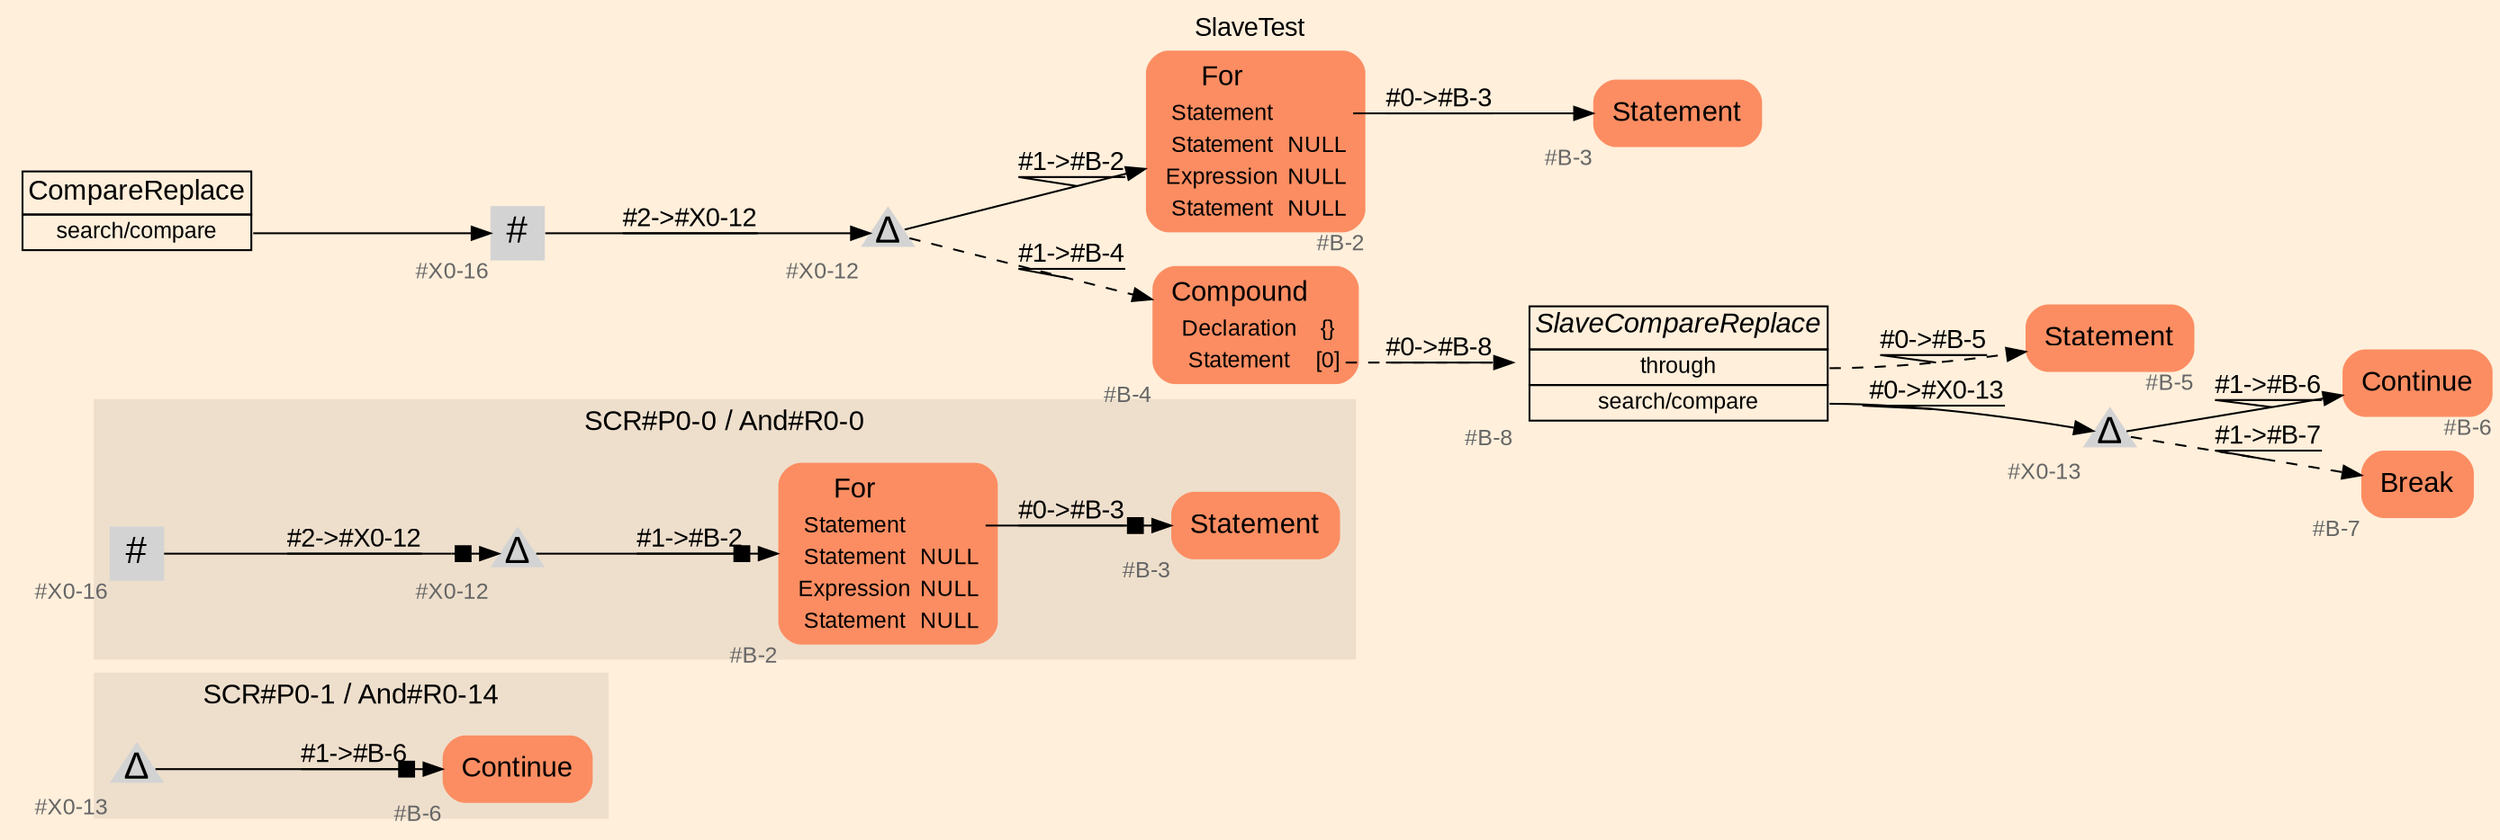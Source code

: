 digraph "SlaveTest" {
label = "SlaveTest"
labelloc = t
graph [
    rankdir = "LR"
    ranksep = 0.3
    bgcolor = antiquewhite1
    color = black
    fontcolor = black
    fontname = "Arial"
];
node [
    fontname = "Arial"
];
edge [
    fontname = "Arial"
];

// -------------------- figure And#R0-14 --------------------
// -------- region And#R0-14 ----------
subgraph "clusterAnd#R0-14" {
    label = "SCR#P0-1 / And#R0-14"
    style = "filled"
    color = antiquewhite2
    fontsize = "15"
    // -------- block And#R0-14/#B-6 ----------
    "And#R0-14/#B-6" [
        fillcolor = "/set28/2"
        xlabel = "#B-6"
        fontsize = "12"
        fontcolor = grey40
        shape = "plaintext"
        label = <<TABLE BORDER="0" CELLBORDER="0" CELLSPACING="0">
         <TR><TD><FONT COLOR="black" POINT-SIZE="15">Continue</FONT></TD></TR>
        </TABLE>>
        style = "rounded,filled"
    ];
    
    // -------- block And#R0-14/#X0-13 ----------
    "And#R0-14/#X0-13" [
        xlabel = "#X0-13"
        fontsize = "12"
        fontcolor = grey40
        shape = "triangle"
        label = <<FONT COLOR="black" POINT-SIZE="20">Δ</FONT>>
        style = "filled"
        penwidth = 0.0
        fixedsize = true
        width = 0.4
        height = 0.4
    ];
    
}

"And#R0-14/#X0-13" -> "And#R0-14/#B-6" [
    arrowhead="normalnonebox"
    label = "#1-&gt;#B-6"
    decorate = true
    color = black
    fontcolor = black
];


// -------------------- figure And#R0-0 --------------------
// -------- region And#R0-0 ----------
subgraph "clusterAnd#R0-0" {
    label = "SCR#P0-0 / And#R0-0"
    style = "filled"
    color = antiquewhite2
    fontsize = "15"
    // -------- block And#R0-0/#B-2 ----------
    "And#R0-0/#B-2" [
        fillcolor = "/set28/2"
        xlabel = "#B-2"
        fontsize = "12"
        fontcolor = grey40
        shape = "plaintext"
        label = <<TABLE BORDER="0" CELLBORDER="0" CELLSPACING="0">
         <TR><TD><FONT COLOR="black" POINT-SIZE="15">For</FONT></TD></TR>
         <TR><TD><FONT COLOR="black" POINT-SIZE="12">Statement</FONT></TD><TD PORT="port0"></TD></TR>
         <TR><TD><FONT COLOR="black" POINT-SIZE="12">Statement</FONT></TD><TD PORT="port1"><FONT COLOR="black" POINT-SIZE="12">NULL</FONT></TD></TR>
         <TR><TD><FONT COLOR="black" POINT-SIZE="12">Expression</FONT></TD><TD PORT="port2"><FONT COLOR="black" POINT-SIZE="12">NULL</FONT></TD></TR>
         <TR><TD><FONT COLOR="black" POINT-SIZE="12">Statement</FONT></TD><TD PORT="port3"><FONT COLOR="black" POINT-SIZE="12">NULL</FONT></TD></TR>
        </TABLE>>
        style = "rounded,filled"
    ];
    
    // -------- block And#R0-0/#B-3 ----------
    "And#R0-0/#B-3" [
        fillcolor = "/set28/2"
        xlabel = "#B-3"
        fontsize = "12"
        fontcolor = grey40
        shape = "plaintext"
        label = <<TABLE BORDER="0" CELLBORDER="0" CELLSPACING="0">
         <TR><TD><FONT COLOR="black" POINT-SIZE="15">Statement</FONT></TD></TR>
        </TABLE>>
        style = "rounded,filled"
    ];
    
    // -------- block And#R0-0/#X0-12 ----------
    "And#R0-0/#X0-12" [
        xlabel = "#X0-12"
        fontsize = "12"
        fontcolor = grey40
        shape = "triangle"
        label = <<FONT COLOR="black" POINT-SIZE="20">Δ</FONT>>
        style = "filled"
        penwidth = 0.0
        fixedsize = true
        width = 0.4
        height = 0.4
    ];
    
    // -------- block And#R0-0/#X0-16 ----------
    "And#R0-0/#X0-16" [
        xlabel = "#X0-16"
        fontsize = "12"
        fontcolor = grey40
        shape = "square"
        label = <<FONT COLOR="black" POINT-SIZE="20">#</FONT>>
        style = "filled"
        penwidth = 0.0
        fixedsize = true
        width = 0.4
        height = 0.4
    ];
    
}

"And#R0-0/#B-2":port0 -> "And#R0-0/#B-3" [
    arrowhead="normalnonebox"
    label = "#0-&gt;#B-3"
    decorate = true
    color = black
    fontcolor = black
];

"And#R0-0/#X0-12" -> "And#R0-0/#B-2" [
    arrowhead="normalnonebox"
    label = "#1-&gt;#B-2"
    decorate = true
    color = black
    fontcolor = black
];

"And#R0-0/#X0-16" -> "And#R0-0/#X0-12" [
    arrowhead="normalnonebox"
    label = "#2-&gt;#X0-12"
    decorate = true
    color = black
    fontcolor = black
];


// -------------------- transformation figure --------------------
// -------- block CR#X0-17 ----------
"CR#X0-17" [
    fillcolor = antiquewhite1
    fontsize = "12"
    fontcolor = grey40
    shape = "plaintext"
    label = <<TABLE BORDER="0" CELLBORDER="1" CELLSPACING="0">
     <TR><TD><FONT COLOR="black" POINT-SIZE="15">CompareReplace</FONT></TD></TR>
     <TR><TD PORT="port0"><FONT COLOR="black" POINT-SIZE="12">search/compare</FONT></TD></TR>
    </TABLE>>
    style = "filled"
    color = black
];

// -------- block #X0-16 ----------
"#X0-16" [
    xlabel = "#X0-16"
    fontsize = "12"
    fontcolor = grey40
    shape = "square"
    label = <<FONT COLOR="black" POINT-SIZE="20">#</FONT>>
    style = "filled"
    penwidth = 0.0
    fixedsize = true
    width = 0.4
    height = 0.4
];

// -------- block #X0-12 ----------
"#X0-12" [
    xlabel = "#X0-12"
    fontsize = "12"
    fontcolor = grey40
    shape = "triangle"
    label = <<FONT COLOR="black" POINT-SIZE="20">Δ</FONT>>
    style = "filled"
    penwidth = 0.0
    fixedsize = true
    width = 0.4
    height = 0.4
];

// -------- block #B-2 ----------
"#B-2" [
    fillcolor = "/set28/2"
    xlabel = "#B-2"
    fontsize = "12"
    fontcolor = grey40
    shape = "plaintext"
    label = <<TABLE BORDER="0" CELLBORDER="0" CELLSPACING="0">
     <TR><TD><FONT COLOR="black" POINT-SIZE="15">For</FONT></TD></TR>
     <TR><TD><FONT COLOR="black" POINT-SIZE="12">Statement</FONT></TD><TD PORT="port0"></TD></TR>
     <TR><TD><FONT COLOR="black" POINT-SIZE="12">Statement</FONT></TD><TD PORT="port1"><FONT COLOR="black" POINT-SIZE="12">NULL</FONT></TD></TR>
     <TR><TD><FONT COLOR="black" POINT-SIZE="12">Expression</FONT></TD><TD PORT="port2"><FONT COLOR="black" POINT-SIZE="12">NULL</FONT></TD></TR>
     <TR><TD><FONT COLOR="black" POINT-SIZE="12">Statement</FONT></TD><TD PORT="port3"><FONT COLOR="black" POINT-SIZE="12">NULL</FONT></TD></TR>
    </TABLE>>
    style = "rounded,filled"
];

// -------- block #B-3 ----------
"#B-3" [
    fillcolor = "/set28/2"
    xlabel = "#B-3"
    fontsize = "12"
    fontcolor = grey40
    shape = "plaintext"
    label = <<TABLE BORDER="0" CELLBORDER="0" CELLSPACING="0">
     <TR><TD><FONT COLOR="black" POINT-SIZE="15">Statement</FONT></TD></TR>
    </TABLE>>
    style = "rounded,filled"
];

// -------- block #B-4 ----------
"#B-4" [
    fillcolor = "/set28/2"
    xlabel = "#B-4"
    fontsize = "12"
    fontcolor = grey40
    shape = "plaintext"
    label = <<TABLE BORDER="0" CELLBORDER="0" CELLSPACING="0">
     <TR><TD><FONT COLOR="black" POINT-SIZE="15">Compound</FONT></TD></TR>
     <TR><TD><FONT COLOR="black" POINT-SIZE="12">Declaration</FONT></TD><TD PORT="port0"><FONT COLOR="black" POINT-SIZE="12">{}</FONT></TD></TR>
     <TR><TD><FONT COLOR="black" POINT-SIZE="12">Statement</FONT></TD><TD PORT="port1"><FONT COLOR="black" POINT-SIZE="12">[0]</FONT></TD></TR>
    </TABLE>>
    style = "rounded,filled"
];

// -------- block #B-8 ----------
"#B-8" [
    fillcolor = antiquewhite1
    xlabel = "#B-8"
    fontsize = "12"
    fontcolor = grey40
    shape = "plaintext"
    label = <<TABLE BORDER="0" CELLBORDER="1" CELLSPACING="0">
     <TR><TD><FONT COLOR="black" POINT-SIZE="15"><I>SlaveCompareReplace</I></FONT></TD></TR>
     <TR><TD PORT="port0"><FONT COLOR="black" POINT-SIZE="12">through</FONT></TD></TR>
     <TR><TD PORT="port1"><FONT COLOR="black" POINT-SIZE="12">search/compare</FONT></TD></TR>
    </TABLE>>
    style = "filled"
    color = black
];

// -------- block #B-5 ----------
"#B-5" [
    fillcolor = "/set28/2"
    xlabel = "#B-5"
    fontsize = "12"
    fontcolor = grey40
    shape = "plaintext"
    label = <<TABLE BORDER="0" CELLBORDER="0" CELLSPACING="0">
     <TR><TD><FONT COLOR="black" POINT-SIZE="15">Statement</FONT></TD></TR>
    </TABLE>>
    style = "rounded,filled"
];

// -------- block #X0-13 ----------
"#X0-13" [
    xlabel = "#X0-13"
    fontsize = "12"
    fontcolor = grey40
    shape = "triangle"
    label = <<FONT COLOR="black" POINT-SIZE="20">Δ</FONT>>
    style = "filled"
    penwidth = 0.0
    fixedsize = true
    width = 0.4
    height = 0.4
];

// -------- block #B-6 ----------
"#B-6" [
    fillcolor = "/set28/2"
    xlabel = "#B-6"
    fontsize = "12"
    fontcolor = grey40
    shape = "plaintext"
    label = <<TABLE BORDER="0" CELLBORDER="0" CELLSPACING="0">
     <TR><TD><FONT COLOR="black" POINT-SIZE="15">Continue</FONT></TD></TR>
    </TABLE>>
    style = "rounded,filled"
];

// -------- block #B-7 ----------
"#B-7" [
    fillcolor = "/set28/2"
    xlabel = "#B-7"
    fontsize = "12"
    fontcolor = grey40
    shape = "plaintext"
    label = <<TABLE BORDER="0" CELLBORDER="0" CELLSPACING="0">
     <TR><TD><FONT COLOR="black" POINT-SIZE="15">Break</FONT></TD></TR>
    </TABLE>>
    style = "rounded,filled"
];

"CR#X0-17":port0 -> "#X0-16" [
    label = ""
    decorate = true
    color = black
    fontcolor = black
];

"#X0-16" -> "#X0-12" [
    label = "#2-&gt;#X0-12"
    decorate = true
    color = black
    fontcolor = black
];

"#X0-12" -> "#B-2" [
    label = "#1-&gt;#B-2"
    decorate = true
    color = black
    fontcolor = black
];

"#X0-12" -> "#B-4" [
    style="dashed"
    label = "#1-&gt;#B-4"
    decorate = true
    color = black
    fontcolor = black
];

"#B-2":port0 -> "#B-3" [
    label = "#0-&gt;#B-3"
    decorate = true
    color = black
    fontcolor = black
];

"#B-4":port1 -> "#B-8" [
    style="dashed"
    label = "#0-&gt;#B-8"
    decorate = true
    color = black
    fontcolor = black
];

"#B-8":port0 -> "#B-5" [
    style="dashed"
    label = "#0-&gt;#B-5"
    decorate = true
    color = black
    fontcolor = black
];

"#B-8":port1 -> "#X0-13" [
    label = " #0-&gt;#X0-13"
    decorate = true
    color = black
    fontcolor = black
];

"#X0-13" -> "#B-6" [
    label = "#1-&gt;#B-6"
    decorate = true
    color = black
    fontcolor = black
];

"#X0-13" -> "#B-7" [
    style="dashed"
    label = "#1-&gt;#B-7"
    decorate = true
    color = black
    fontcolor = black
];


}
